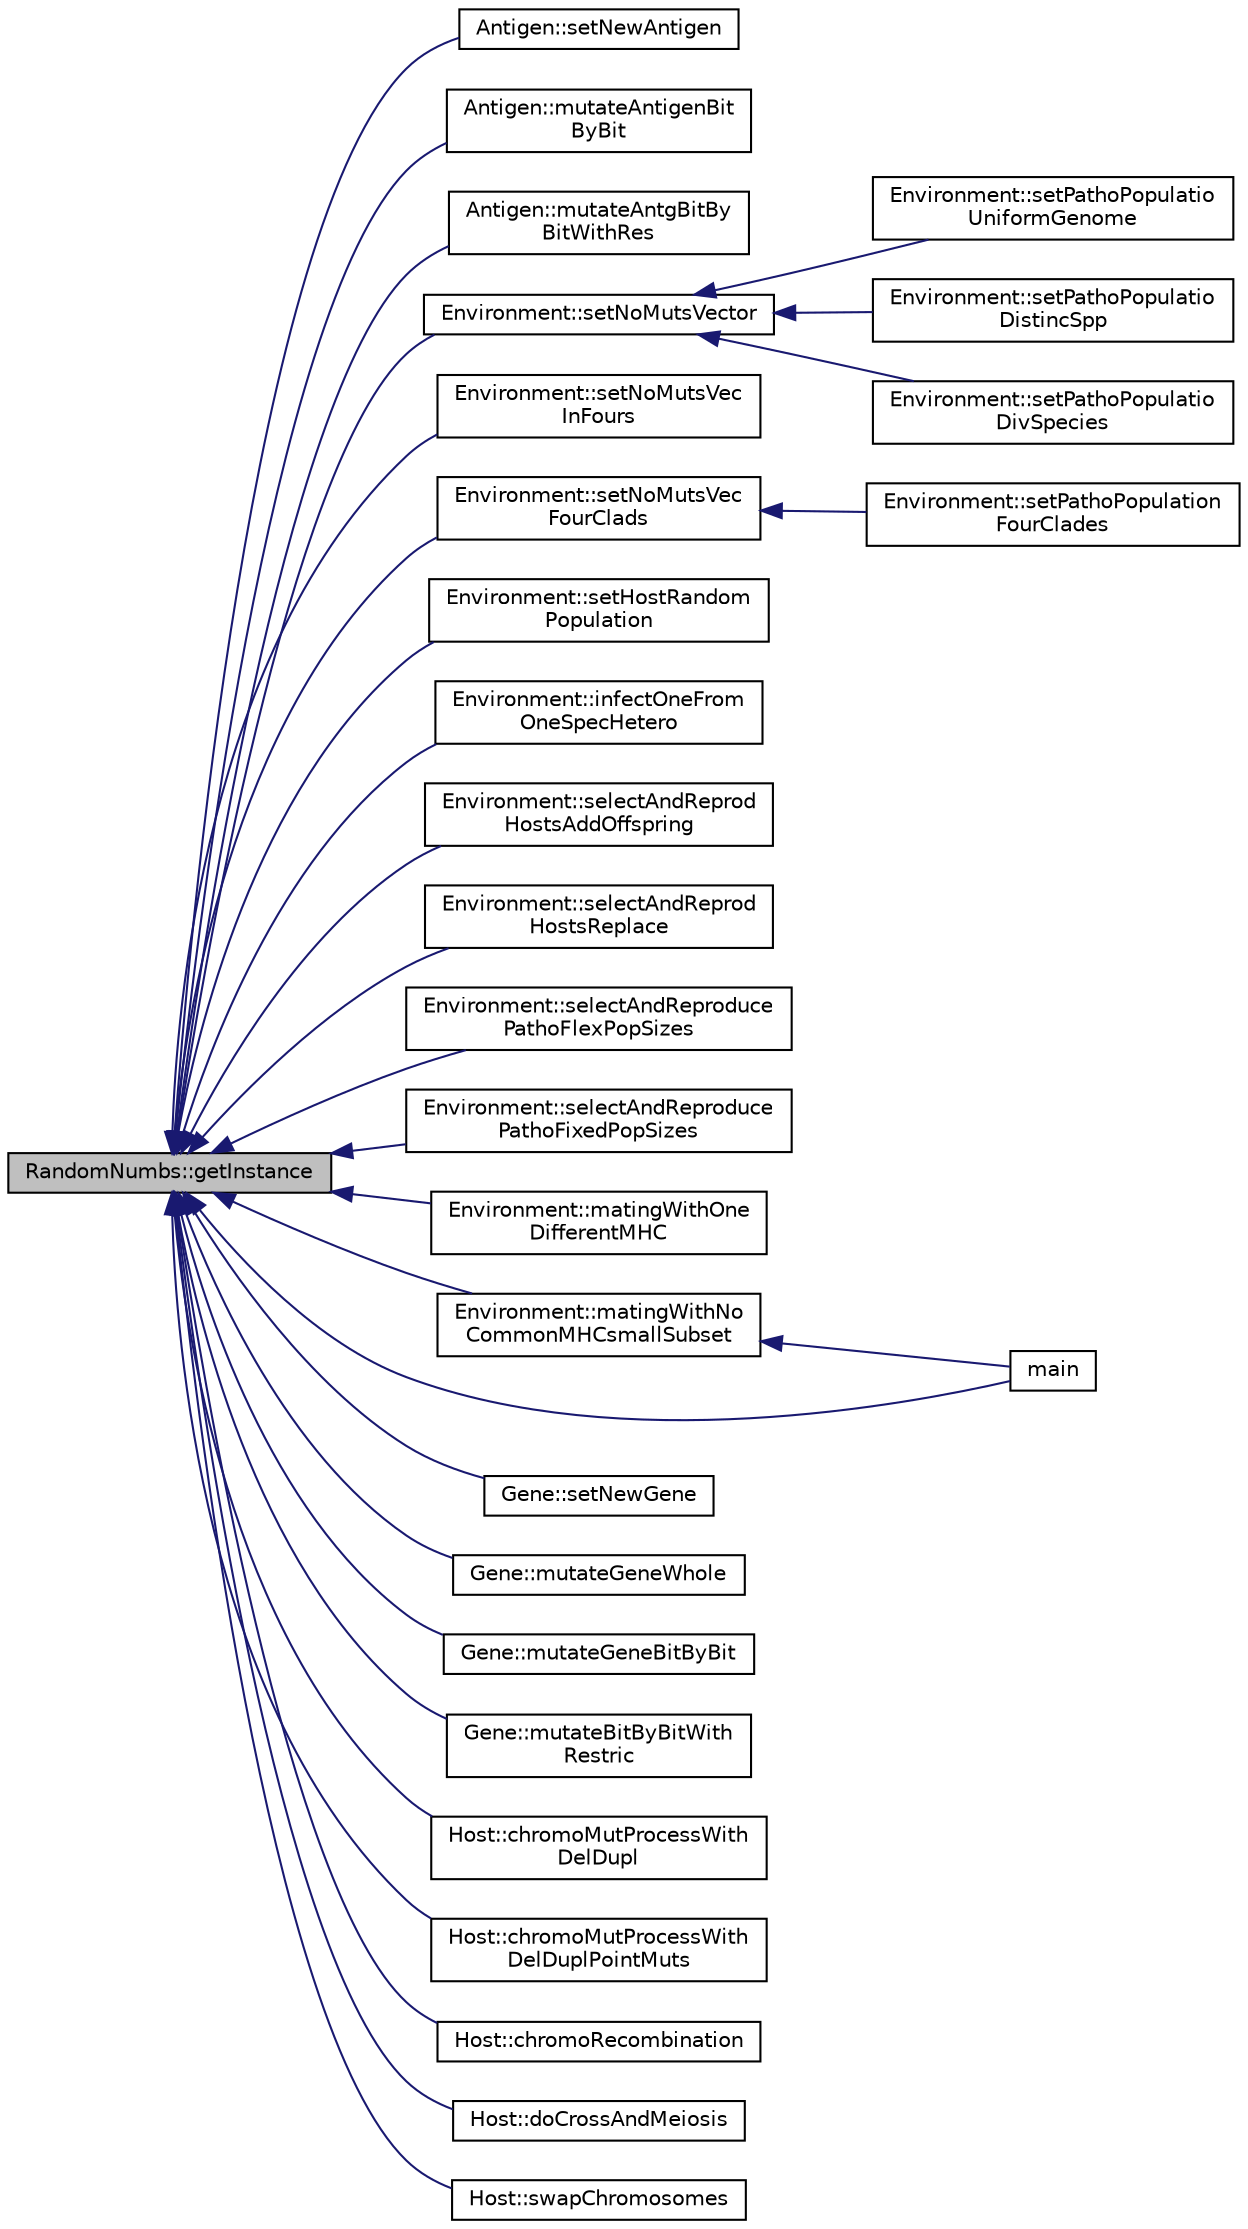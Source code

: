 digraph "RandomNumbs::getInstance"
{
  edge [fontname="Helvetica",fontsize="10",labelfontname="Helvetica",labelfontsize="10"];
  node [fontname="Helvetica",fontsize="10",shape=record];
  rankdir="LR";
  Node1 [label="RandomNumbs::getInstance",height=0.2,width=0.4,color="black", fillcolor="grey75", style="filled", fontcolor="black"];
  Node1 -> Node2 [dir="back",color="midnightblue",fontsize="10",style="solid",fontname="Helvetica"];
  Node2 [label="Antigen::setNewAntigen",height=0.2,width=0.4,color="black", fillcolor="white", style="filled",URL="$class_antigen.html#a91e70bf2cd04f672230167dda902e328",tooltip="Core method. Sets a new antigen filling it with a random bits. "];
  Node1 -> Node3 [dir="back",color="midnightblue",fontsize="10",style="solid",fontname="Helvetica"];
  Node3 [label="Antigen::mutateAntigenBit\lByBit",height=0.2,width=0.4,color="black", fillcolor="white", style="filled",URL="$class_antigen.html#a0b79dbd3882846ca3a1d9bf23dfa6438",tooltip="Core method. Mutates antigen one bit by one bit. "];
  Node1 -> Node4 [dir="back",color="midnightblue",fontsize="10",style="solid",fontname="Helvetica"];
  Node4 [label="Antigen::mutateAntgBitBy\lBitWithRes",height=0.2,width=0.4,color="black", fillcolor="white", style="filled",URL="$class_antigen.html#a6edb2d08312947e1c01d28cf659a564f",tooltip="Core method. Mutates antigen one bit by one bit but leaves predefined positions on the antigen intact..."];
  Node1 -> Node5 [dir="back",color="midnightblue",fontsize="10",style="solid",fontname="Helvetica"];
  Node5 [label="Environment::setNoMutsVector",height=0.2,width=0.4,color="black", fillcolor="white", style="filled",URL="$class_environment.html#a559d186796a3f21fcaccce6cbbc6fe89",tooltip="Core method. It defines \"no mutation sites\" of the antigen for all individual pathogen species in the..."];
  Node5 -> Node6 [dir="back",color="midnightblue",fontsize="10",style="solid",fontname="Helvetica"];
  Node6 [label="Environment::setPathoPopulatio\lUniformGenome",height=0.2,width=0.4,color="black", fillcolor="white", style="filled",URL="$class_environment.html#a03d6f594caf898481ef784aafa9b6ed8",tooltip="Core method. Initializes the pathogen population. "];
  Node5 -> Node7 [dir="back",color="midnightblue",fontsize="10",style="solid",fontname="Helvetica"];
  Node7 [label="Environment::setPathoPopulatio\lDistincSpp",height=0.2,width=0.4,color="black", fillcolor="white", style="filled",URL="$class_environment.html#aa96a77a7b6544503d61e26149c0d4cca",tooltip="Core method. Initializes the pathogen population. "];
  Node5 -> Node8 [dir="back",color="midnightblue",fontsize="10",style="solid",fontname="Helvetica"];
  Node8 [label="Environment::setPathoPopulatio\lDivSpecies",height=0.2,width=0.4,color="black", fillcolor="white", style="filled",URL="$class_environment.html#a34b326e2e2880881e48ddf9312ff0bc0",tooltip="Core method. Initializes the pathogen population. "];
  Node1 -> Node9 [dir="back",color="midnightblue",fontsize="10",style="solid",fontname="Helvetica"];
  Node9 [label="Environment::setNoMutsVec\lInFours",height=0.2,width=0.4,color="black", fillcolor="white", style="filled",URL="$class_environment.html#a95cc0c7ecaa8fad54c2d62328134c73e",tooltip="Core method. It defines \"no mutation sites\" in 4-bit-long packages of the antigen for all individual ..."];
  Node1 -> Node10 [dir="back",color="midnightblue",fontsize="10",style="solid",fontname="Helvetica"];
  Node10 [label="Environment::setNoMutsVec\lFourClads",height=0.2,width=0.4,color="black", fillcolor="white", style="filled",URL="$class_environment.html#a558656ec1b4948fbbfee1358c79c67d0",tooltip="Core method. It defines \"no mutation sites\" of the antigen for all individual pathogen species in the..."];
  Node10 -> Node11 [dir="back",color="midnightblue",fontsize="10",style="solid",fontname="Helvetica"];
  Node11 [label="Environment::setPathoPopulation\lFourClades",height=0.2,width=0.4,color="black", fillcolor="white", style="filled",URL="$class_environment.html#ab8e36a6f12db407caf9a63cbeae62a16",tooltip="Core method. Initializes the pathogen population. "];
  Node1 -> Node12 [dir="back",color="midnightblue",fontsize="10",style="solid",fontname="Helvetica"];
  Node12 [label="Environment::setHostRandom\lPopulation",height=0.2,width=0.4,color="black", fillcolor="white", style="filled",URL="$class_environment.html#a3b828fcd48c6ef8b0d8d7ea61de3817b",tooltip="Core method. Initializes a vector containing host population. "];
  Node1 -> Node13 [dir="back",color="midnightblue",fontsize="10",style="solid",fontname="Helvetica"];
  Node13 [label="Environment::infectOneFrom\lOneSpecHetero",height=0.2,width=0.4,color="black", fillcolor="white", style="filled",URL="$class_environment.html#aecd592b734359557235bb0a6980f77f9",tooltip="Core method. Iterates through the host population and the parasite population to \"infect\" the hosts w..."];
  Node1 -> Node14 [dir="back",color="midnightblue",fontsize="10",style="solid",fontname="Helvetica"];
  Node14 [label="Environment::selectAndReprod\lHostsAddOffspring",height=0.2,width=0.4,color="black", fillcolor="white", style="filled",URL="$class_environment.html#a56c39a47a881880bd36c3b8c5f0dbe8a",tooltip="Core method. Forms the next generation of hosts using the fitness proportionate selection method..."];
  Node1 -> Node15 [dir="back",color="midnightblue",fontsize="10",style="solid",fontname="Helvetica"];
  Node15 [label="Environment::selectAndReprod\lHostsReplace",height=0.2,width=0.4,color="black", fillcolor="white", style="filled",URL="$class_environment.html#a09af2890db9eb1a02069adfb8836aa47",tooltip="Core method. Forms the next generation of hosts using the fitness proportionate selection method..."];
  Node1 -> Node16 [dir="back",color="midnightblue",fontsize="10",style="solid",fontname="Helvetica"];
  Node16 [label="Environment::selectAndReproduce\lPathoFlexPopSizes",height=0.2,width=0.4,color="black", fillcolor="white", style="filled",URL="$class_environment.html#ad7f96a8620fa9df1601c613130b275e0",tooltip="Core method. Forms the next generation of hosts using the fitness proportionate selection method..."];
  Node1 -> Node17 [dir="back",color="midnightblue",fontsize="10",style="solid",fontname="Helvetica"];
  Node17 [label="Environment::selectAndReproduce\lPathoFixedPopSizes",height=0.2,width=0.4,color="black", fillcolor="white", style="filled",URL="$class_environment.html#a90177792fb03087e1fc64dca78f7e312",tooltip="Core method. Forms the next generation of hosts using the fitness proportionate selection method..."];
  Node1 -> Node18 [dir="back",color="midnightblue",fontsize="10",style="solid",fontname="Helvetica"];
  Node18 [label="Environment::matingWithOne\lDifferentMHC",height=0.2,width=0.4,color="black", fillcolor="white", style="filled",URL="$class_environment.html#a7d3359f2eaf7379600239d18506aafe0",tooltip="Core method. Creates a new generation of hosts by sexual reproduction with weak negative preference t..."];
  Node1 -> Node19 [dir="back",color="midnightblue",fontsize="10",style="solid",fontname="Helvetica"];
  Node19 [label="Environment::matingWithNo\lCommonMHCsmallSubset",height=0.2,width=0.4,color="black", fillcolor="white", style="filled",URL="$class_environment.html#a2950984f7e5ec70149e0b27dce45a8b1"];
  Node19 -> Node20 [dir="back",color="midnightblue",fontsize="10",style="solid",fontname="Helvetica"];
  Node20 [label="main",height=0.2,width=0.4,color="black", fillcolor="white", style="filled",URL="$main_8cpp.html#a3c04138a5bfe5d72780bb7e82a18e627",tooltip="The main function. Things are happening here. "];
  Node1 -> Node21 [dir="back",color="midnightblue",fontsize="10",style="solid",fontname="Helvetica"];
  Node21 [label="Gene::setNewGene",height=0.2,width=0.4,color="black", fillcolor="white", style="filled",URL="$class_gene.html#adc0af7621bf0619648408824a495399e",tooltip="Core method. Sets a new gene filling it with a random bit-string of a given length. "];
  Node1 -> Node22 [dir="back",color="midnightblue",fontsize="10",style="solid",fontname="Helvetica"];
  Node22 [label="Gene::mutateGeneWhole",height=0.2,width=0.4,color="black", fillcolor="white", style="filled",URL="$class_gene.html#a625cc7e2a230d7e9594da553aed60c17",tooltip="Core method. Mutates a gene by overwriting a whole new bit-string. "];
  Node1 -> Node23 [dir="back",color="midnightblue",fontsize="10",style="solid",fontname="Helvetica"];
  Node23 [label="Gene::mutateGeneBitByBit",height=0.2,width=0.4,color="black", fillcolor="white", style="filled",URL="$class_gene.html#a9179fd84199c114a1e8bcea73ae22c36",tooltip="Core method. Iterates through a gene sequence and (if selected so) flips the value of a single bit to..."];
  Node1 -> Node24 [dir="back",color="midnightblue",fontsize="10",style="solid",fontname="Helvetica"];
  Node24 [label="Gene::mutateBitByBitWith\lRestric",height=0.2,width=0.4,color="black", fillcolor="white", style="filled",URL="$class_gene.html#ad4963d64c6b4b577809eda633e1221ef",tooltip="Core method. Iterates through a gene sequence and (if selected so) flips the value of a single bit to..."];
  Node1 -> Node25 [dir="back",color="midnightblue",fontsize="10",style="solid",fontname="Helvetica"];
  Node25 [label="Host::chromoMutProcessWith\lDelDupl",height=0.2,width=0.4,color="black", fillcolor="white", style="filled",URL="$class_host.html#a48c01d4345818b873ceed7597588bd6d",tooltip="Core method. Decides (on a random basis) if there will be any mutations in the genome: deletion..."];
  Node1 -> Node26 [dir="back",color="midnightblue",fontsize="10",style="solid",fontname="Helvetica"];
  Node26 [label="Host::chromoMutProcessWith\lDelDuplPointMuts",height=0.2,width=0.4,color="black", fillcolor="white", style="filled",URL="$class_host.html#a303c0d61ab48aaa709fccfcdd14a156e",tooltip="Core method. Decides (on a random basis) if there will be any mutations in the genome. "];
  Node1 -> Node27 [dir="back",color="midnightblue",fontsize="10",style="solid",fontname="Helvetica"];
  Node27 [label="Host::chromoRecombination",height=0.2,width=0.4,color="black", fillcolor="white", style="filled",URL="$class_host.html#ada5564c9d57e18ce046e131a5968e08f",tooltip="Core method. Performs recombination between host&#39;s chromosomes by inserting a brake in randomly selec..."];
  Node1 -> Node28 [dir="back",color="midnightblue",fontsize="10",style="solid",fontname="Helvetica"];
  Node28 [label="Host::doCrossAndMeiosis",height=0.2,width=0.4,color="black", fillcolor="white", style="filled",URL="$class_host.html#a505527db337d87670e5ab37eb9818fa3",tooltip="Core method. Performing crossing over and chromosome selection before mating. "];
  Node1 -> Node29 [dir="back",color="midnightblue",fontsize="10",style="solid",fontname="Helvetica"];
  Node29 [label="Host::swapChromosomes",height=0.2,width=0.4,color="black", fillcolor="white", style="filled",URL="$class_host.html#ab30250ea6fdd47221d65914b3e6de4e0",tooltip="Core method. Randomly swaps places of Chromosome One and Chromosome Two to avoid situation when they ..."];
  Node1 -> Node20 [dir="back",color="midnightblue",fontsize="10",style="solid",fontname="Helvetica"];
}
